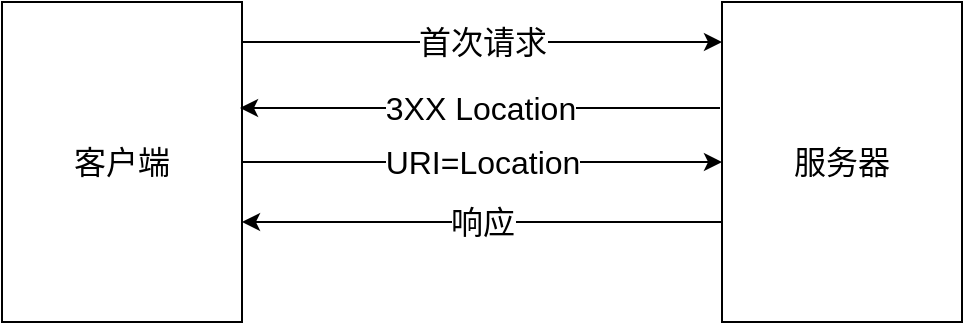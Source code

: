 <mxfile version="10.7.7" type="device"><diagram id="O5V54X2QN2oQVNWAXbhv" name="第 1 页"><mxGraphModel dx="894" dy="596" grid="1" gridSize="10" guides="1" tooltips="1" connect="1" arrows="1" fold="1" page="1" pageScale="1" pageWidth="827" pageHeight="1169" math="0" shadow="0"><root><mxCell id="0"/><mxCell id="1" parent="0"/><mxCell id="stVeVxlKpxv4j4F4y4KZ-1" value="&lt;font style=&quot;font-size: 16px&quot;&gt;客户端&lt;/font&gt;" style="rounded=0;whiteSpace=wrap;html=1;" vertex="1" parent="1"><mxGeometry x="80" y="120" width="120" height="160" as="geometry"/></mxCell><mxCell id="stVeVxlKpxv4j4F4y4KZ-2" value="&lt;font style=&quot;font-size: 16px&quot;&gt;服务器&lt;/font&gt;" style="rounded=0;whiteSpace=wrap;html=1;" vertex="1" parent="1"><mxGeometry x="440" y="120" width="120" height="160" as="geometry"/></mxCell><mxCell id="stVeVxlKpxv4j4F4y4KZ-3" value="&lt;font style=&quot;font-size: 16px&quot;&gt;首次请求&lt;/font&gt;" style="endArrow=classic;html=1;" edge="1" parent="1"><mxGeometry width="50" height="50" relative="1" as="geometry"><mxPoint x="200" y="140" as="sourcePoint"/><mxPoint x="440" y="140" as="targetPoint"/></mxGeometry></mxCell><mxCell id="stVeVxlKpxv4j4F4y4KZ-4" value="&lt;font style=&quot;font-size: 16px&quot;&gt;3XX Location&lt;/font&gt;" style="endArrow=classic;html=1;" edge="1" parent="1"><mxGeometry width="50" height="50" relative="1" as="geometry"><mxPoint x="439" y="173" as="sourcePoint"/><mxPoint x="199" y="173" as="targetPoint"/><Array as="points"><mxPoint x="320" y="173"/></Array></mxGeometry></mxCell><mxCell id="stVeVxlKpxv4j4F4y4KZ-5" value="&lt;font style=&quot;font-size: 16px&quot;&gt;URI=Location&lt;/font&gt;" style="endArrow=classic;html=1;" edge="1" parent="1"><mxGeometry width="50" height="50" relative="1" as="geometry"><mxPoint x="200" y="200" as="sourcePoint"/><mxPoint x="440" y="200" as="targetPoint"/></mxGeometry></mxCell><mxCell id="stVeVxlKpxv4j4F4y4KZ-6" value="&lt;span style=&quot;font-size: 16px&quot;&gt;响应&lt;/span&gt;" style="endArrow=classic;html=1;" edge="1" parent="1"><mxGeometry width="50" height="50" relative="1" as="geometry"><mxPoint x="440" y="230" as="sourcePoint"/><mxPoint x="200" y="230" as="targetPoint"/></mxGeometry></mxCell></root></mxGraphModel></diagram></mxfile>